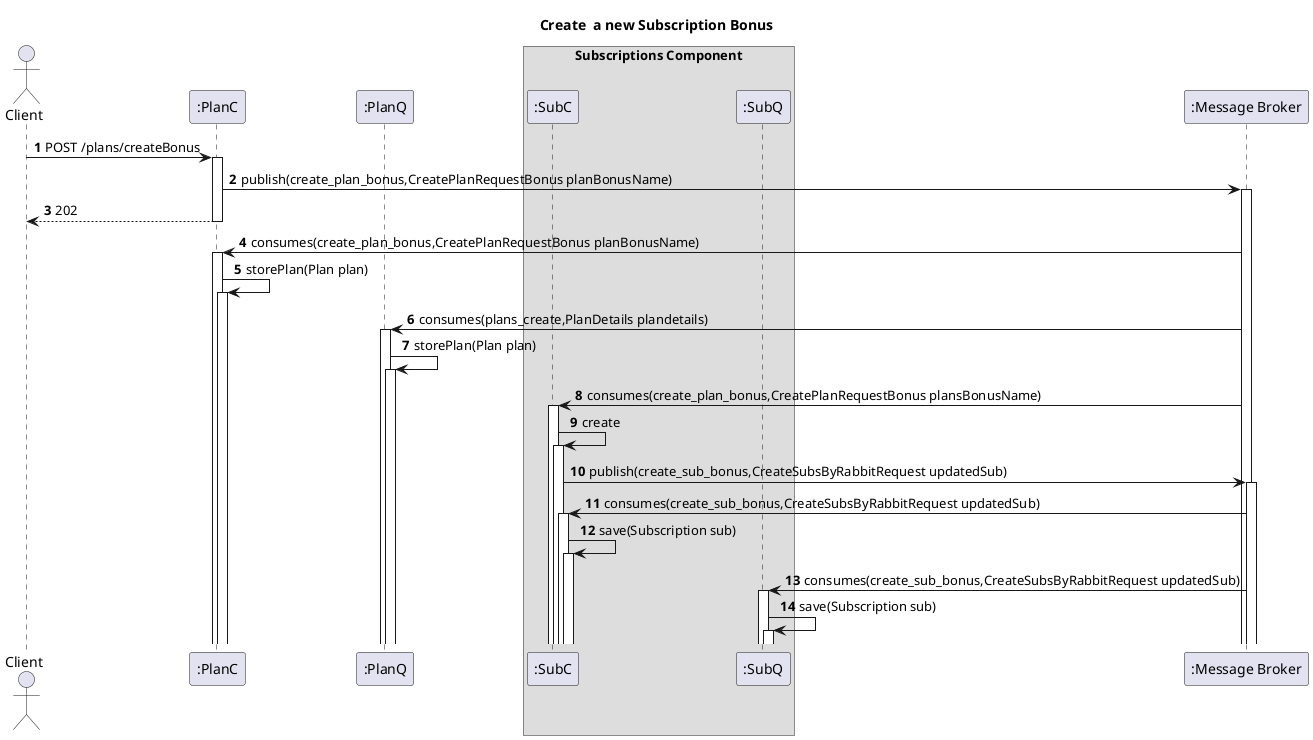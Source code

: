 @startuml
'https://plantuml.com/sequence-diagram
autoactivate on
autonumber
title  Create  a new Subscription Bonus

autonumber

actor "Client" as Ac
participant ":PlanC" as Auth
participant ":PlanQ" as Serv
box "Subscriptions Component"
    participant ":SubC" as NewComp
    participant ":SubQ" as NewCompQ
end box

participant ":Message Broker" as Broker


Ac->Auth:POST /plans/createBonus
Auth->Broker: publish(create_plan_bonus,CreatePlanRequestBonus planBonusName)

Auth-->Ac:202
Broker->Auth:consumes(create_plan_bonus,CreatePlanRequestBonus planBonusName)
Auth->Auth:storePlan(Plan plan)

Broker->Serv:consumes(plans_create,PlanDetails plandetails)


Serv->Serv:storePlan(Plan plan)
Broker->NewComp:consumes(create_plan_bonus,CreatePlanRequestBonus plansBonusName)
NewComp->NewComp:create
NewComp->Broker:publish(create_sub_bonus,CreateSubsByRabbitRequest updatedSub)
Broker->NewComp:consumes(create_sub_bonus,CreateSubsByRabbitRequest updatedSub)
NewComp->NewComp:save(Subscription sub)
Broker->NewCompQ:consumes(create_sub_bonus,CreateSubsByRabbitRequest updatedSub)
NewCompQ->NewCompQ:save(Subscription sub)












@enduml
